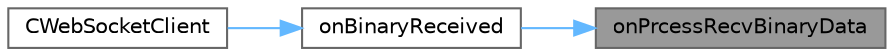 digraph "onPrcessRecvBinaryData"
{
 // LATEX_PDF_SIZE
  bgcolor="transparent";
  edge [fontname=Helvetica,fontsize=10,labelfontname=Helvetica,labelfontsize=10];
  node [fontname=Helvetica,fontsize=10,shape=box,height=0.2,width=0.4];
  rankdir="RL";
  Node1 [id="Node000001",label="onPrcessRecvBinaryData",height=0.2,width=0.4,color="gray40", fillcolor="grey60", style="filled", fontcolor="black",tooltip="处理二进制数据接收"];
  Node1 -> Node2 [id="edge1_Node000001_Node000002",dir="back",color="steelblue1",style="solid",tooltip=" "];
  Node2 [id="Node000002",label="onBinaryReceived",height=0.2,width=0.4,color="grey40", fillcolor="white", style="filled",URL="$class_c_web_socket_client.html#aa75c243c731be20fa959acf445b9f86a",tooltip="处理二进制消息"];
  Node2 -> Node3 [id="edge2_Node000002_Node000003",dir="back",color="steelblue1",style="solid",tooltip=" "];
  Node3 [id="Node000003",label="CWebSocketClient",height=0.2,width=0.4,color="grey40", fillcolor="white", style="filled",URL="$class_c_web_socket_client.html#ae0ded89b8049accb3946be45947ff7d4",tooltip=" "];
}
